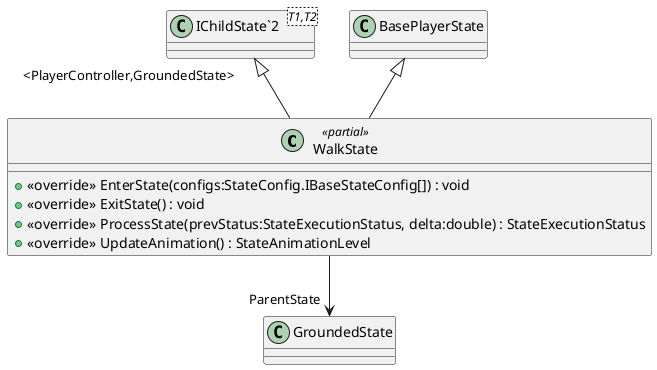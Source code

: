 @startuml
class WalkState <<partial>> {
    + <<override>> EnterState(configs:StateConfig.IBaseStateConfig[]) : void
    + <<override>> ExitState() : void
    + <<override>> ProcessState(prevStatus:StateExecutionStatus, delta:double) : StateExecutionStatus
    + <<override>> UpdateAnimation() : StateAnimationLevel
}
class "IChildState`2"<T1,T2> {
}
BasePlayerState <|-- WalkState
"IChildState`2" "<PlayerController,GroundedState>" <|-- WalkState
WalkState --> "ParentState" GroundedState
@enduml
